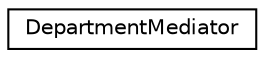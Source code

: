 digraph "Graphical Class Hierarchy"
{
  edge [fontname="Helvetica",fontsize="10",labelfontname="Helvetica",labelfontsize="10"];
  node [fontname="Helvetica",fontsize="10",shape=record];
  rankdir="LR";
  Node0 [label="DepartmentMediator",height=0.2,width=0.4,color="black", fillcolor="white", style="filled",URL="$classDepartmentMediator.html"];
}
